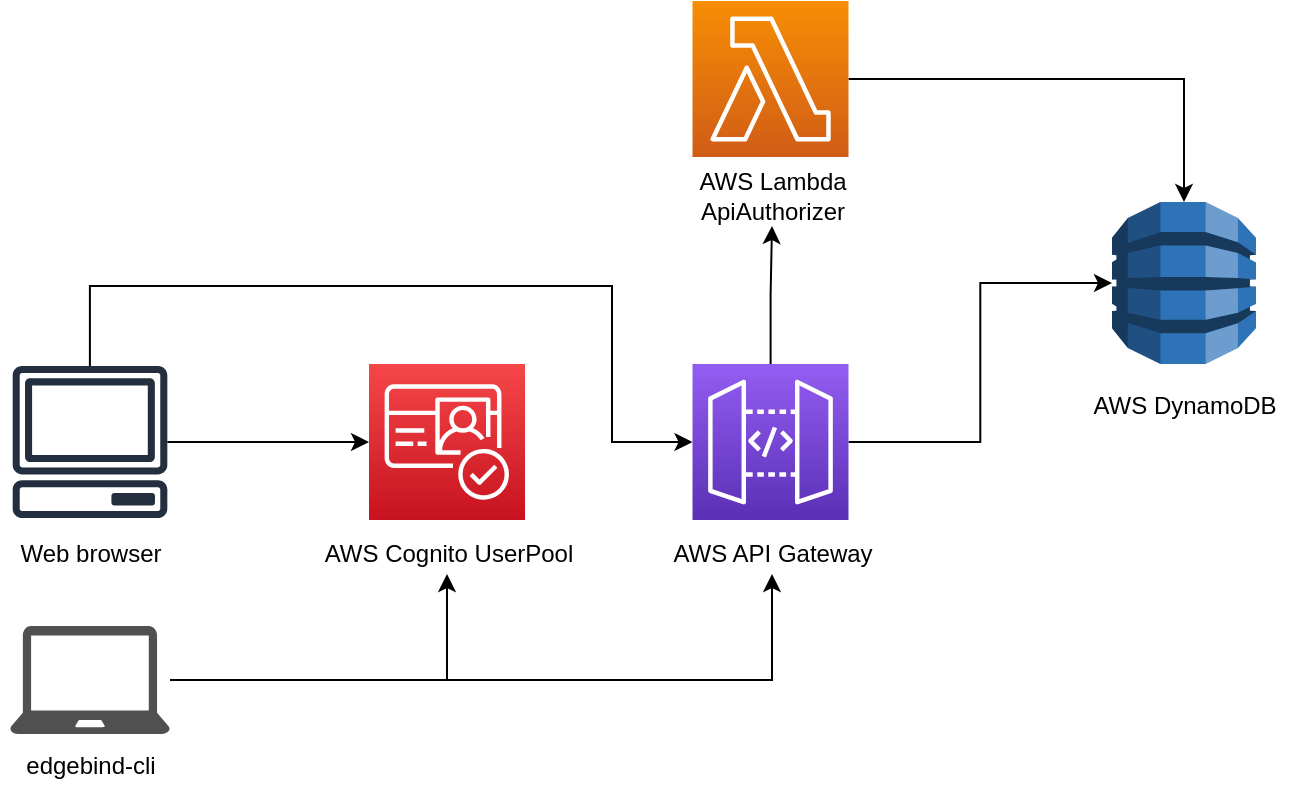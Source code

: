 <mxfile version="14.6.13" type="device"><diagram id="Ht1M8jgEwFfnCIfOTk4-" name="Page-1"><mxGraphModel dx="946" dy="672" grid="1" gridSize="10" guides="1" tooltips="1" connect="1" arrows="1" fold="1" page="1" pageScale="1" pageWidth="1169" pageHeight="827" math="0" shadow="0"><root><mxCell id="0"/><mxCell id="1" parent="0"/><mxCell id="RADU_NMN10ggzIgw6Me4-25" style="edgeStyle=orthogonalEdgeStyle;rounded=0;orthogonalLoop=1;jettySize=auto;html=1;" edge="1" parent="1" source="RADU_NMN10ggzIgw6Me4-1" target="RADU_NMN10ggzIgw6Me4-18"><mxGeometry relative="1" as="geometry"/></mxCell><mxCell id="RADU_NMN10ggzIgw6Me4-34" style="edgeStyle=orthogonalEdgeStyle;rounded=0;orthogonalLoop=1;jettySize=auto;html=1;" edge="1" parent="1" source="RADU_NMN10ggzIgw6Me4-1" target="RADU_NMN10ggzIgw6Me4-19"><mxGeometry relative="1" as="geometry"><Array as="points"><mxPoint x="119" y="280"/><mxPoint x="380" y="280"/><mxPoint x="380" y="358"/></Array></mxGeometry></mxCell><mxCell id="RADU_NMN10ggzIgw6Me4-1" value="" style="outlineConnect=0;fontColor=#232F3E;gradientColor=none;fillColor=#232F3E;strokeColor=none;dashed=0;verticalLabelPosition=bottom;verticalAlign=top;align=center;html=1;fontSize=12;fontStyle=0;aspect=fixed;pointerEvents=1;shape=mxgraph.aws4.client;" vertex="1" parent="1"><mxGeometry x="80" y="320" width="78" height="76" as="geometry"/></mxCell><mxCell id="RADU_NMN10ggzIgw6Me4-4" value="Web browser" style="text;html=1;align=center;verticalAlign=middle;resizable=0;points=[];autosize=1;strokeColor=none;" vertex="1" parent="1"><mxGeometry x="74" y="404" width="90" height="20" as="geometry"/></mxCell><mxCell id="RADU_NMN10ggzIgw6Me4-27" style="edgeStyle=orthogonalEdgeStyle;rounded=0;orthogonalLoop=1;jettySize=auto;html=1;" edge="1" parent="1" source="RADU_NMN10ggzIgw6Me4-5" target="RADU_NMN10ggzIgw6Me4-8"><mxGeometry relative="1" as="geometry"/></mxCell><mxCell id="RADU_NMN10ggzIgw6Me4-35" style="edgeStyle=orthogonalEdgeStyle;rounded=0;orthogonalLoop=1;jettySize=auto;html=1;" edge="1" parent="1" source="RADU_NMN10ggzIgw6Me4-5" target="RADU_NMN10ggzIgw6Me4-10"><mxGeometry relative="1" as="geometry"/></mxCell><mxCell id="RADU_NMN10ggzIgw6Me4-5" value="" style="pointerEvents=1;shadow=0;dashed=0;html=1;strokeColor=none;fillColor=#505050;labelPosition=center;verticalLabelPosition=bottom;verticalAlign=top;outlineConnect=0;align=center;shape=mxgraph.office.devices.laptop;" vertex="1" parent="1"><mxGeometry x="79" y="450" width="80" height="54" as="geometry"/></mxCell><mxCell id="RADU_NMN10ggzIgw6Me4-6" value="edgebind-cli" style="text;html=1;align=center;verticalAlign=middle;resizable=0;points=[];autosize=1;strokeColor=none;" vertex="1" parent="1"><mxGeometry x="79" y="510" width="80" height="20" as="geometry"/></mxCell><mxCell id="RADU_NMN10ggzIgw6Me4-8" value="AWS Cognito UserPool" style="text;html=1;align=center;verticalAlign=middle;resizable=0;points=[];autosize=1;strokeColor=none;" vertex="1" parent="1"><mxGeometry x="227.5" y="404" width="140" height="20" as="geometry"/></mxCell><mxCell id="RADU_NMN10ggzIgw6Me4-10" value="AWS API Gateway" style="text;html=1;align=center;verticalAlign=middle;resizable=0;points=[];autosize=1;strokeColor=none;" vertex="1" parent="1"><mxGeometry x="400" y="404" width="120" height="20" as="geometry"/></mxCell><mxCell id="RADU_NMN10ggzIgw6Me4-14" value="AWS Lambda&lt;br&gt;ApiAuthorizer" style="text;html=1;align=center;verticalAlign=middle;resizable=0;points=[];autosize=1;strokeColor=none;" vertex="1" parent="1"><mxGeometry x="415" y="220" width="90" height="30" as="geometry"/></mxCell><mxCell id="RADU_NMN10ggzIgw6Me4-22" style="edgeStyle=orthogonalEdgeStyle;rounded=0;orthogonalLoop=1;jettySize=auto;html=1;" edge="1" parent="1" source="RADU_NMN10ggzIgw6Me4-17" target="RADU_NMN10ggzIgw6Me4-20"><mxGeometry relative="1" as="geometry"/></mxCell><mxCell id="RADU_NMN10ggzIgw6Me4-17" value="" style="points=[[0,0,0],[0.25,0,0],[0.5,0,0],[0.75,0,0],[1,0,0],[0,1,0],[0.25,1,0],[0.5,1,0],[0.75,1,0],[1,1,0],[0,0.25,0],[0,0.5,0],[0,0.75,0],[1,0.25,0],[1,0.5,0],[1,0.75,0]];outlineConnect=0;fontColor=#232F3E;gradientColor=#F78E04;gradientDirection=north;fillColor=#D05C17;strokeColor=#ffffff;dashed=0;verticalLabelPosition=bottom;verticalAlign=top;align=center;html=1;fontSize=12;fontStyle=0;aspect=fixed;shape=mxgraph.aws4.resourceIcon;resIcon=mxgraph.aws4.lambda;" vertex="1" parent="1"><mxGeometry x="420.25" y="137.5" width="78" height="78" as="geometry"/></mxCell><mxCell id="RADU_NMN10ggzIgw6Me4-18" value="" style="points=[[0,0,0],[0.25,0,0],[0.5,0,0],[0.75,0,0],[1,0,0],[0,1,0],[0.25,1,0],[0.5,1,0],[0.75,1,0],[1,1,0],[0,0.25,0],[0,0.5,0],[0,0.75,0],[1,0.25,0],[1,0.5,0],[1,0.75,0]];outlineConnect=0;fontColor=#232F3E;gradientColor=#F54749;gradientDirection=north;fillColor=#C7131F;strokeColor=#ffffff;dashed=0;verticalLabelPosition=bottom;verticalAlign=top;align=center;html=1;fontSize=12;fontStyle=0;aspect=fixed;shape=mxgraph.aws4.resourceIcon;resIcon=mxgraph.aws4.cognito;" vertex="1" parent="1"><mxGeometry x="258.5" y="319" width="78" height="78" as="geometry"/></mxCell><mxCell id="RADU_NMN10ggzIgw6Me4-23" style="edgeStyle=orthogonalEdgeStyle;rounded=0;orthogonalLoop=1;jettySize=auto;html=1;" edge="1" parent="1" source="RADU_NMN10ggzIgw6Me4-19" target="RADU_NMN10ggzIgw6Me4-14"><mxGeometry relative="1" as="geometry"/></mxCell><mxCell id="RADU_NMN10ggzIgw6Me4-24" style="edgeStyle=orthogonalEdgeStyle;rounded=0;orthogonalLoop=1;jettySize=auto;html=1;" edge="1" parent="1" source="RADU_NMN10ggzIgw6Me4-19" target="RADU_NMN10ggzIgw6Me4-20"><mxGeometry relative="1" as="geometry"/></mxCell><mxCell id="RADU_NMN10ggzIgw6Me4-19" value="" style="points=[[0,0,0],[0.25,0,0],[0.5,0,0],[0.75,0,0],[1,0,0],[0,1,0],[0.25,1,0],[0.5,1,0],[0.75,1,0],[1,1,0],[0,0.25,0],[0,0.5,0],[0,0.75,0],[1,0.25,0],[1,0.5,0],[1,0.75,0]];outlineConnect=0;fontColor=#232F3E;gradientColor=#945DF2;gradientDirection=north;fillColor=#5A30B5;strokeColor=#ffffff;dashed=0;verticalLabelPosition=bottom;verticalAlign=top;align=center;html=1;fontSize=12;fontStyle=0;aspect=fixed;shape=mxgraph.aws4.resourceIcon;resIcon=mxgraph.aws4.api_gateway;" vertex="1" parent="1"><mxGeometry x="420.25" y="319" width="78" height="78" as="geometry"/></mxCell><mxCell id="RADU_NMN10ggzIgw6Me4-20" value="" style="outlineConnect=0;dashed=0;verticalLabelPosition=bottom;verticalAlign=top;align=center;html=1;shape=mxgraph.aws3.dynamo_db;fillColor=#2E73B8;gradientColor=none;" vertex="1" parent="1"><mxGeometry x="630" y="238" width="72" height="81" as="geometry"/></mxCell><mxCell id="RADU_NMN10ggzIgw6Me4-21" value="AWS DynamoDB" style="text;html=1;align=center;verticalAlign=middle;resizable=0;points=[];autosize=1;strokeColor=none;" vertex="1" parent="1"><mxGeometry x="611" y="330" width="110" height="20" as="geometry"/></mxCell></root></mxGraphModel></diagram></mxfile>